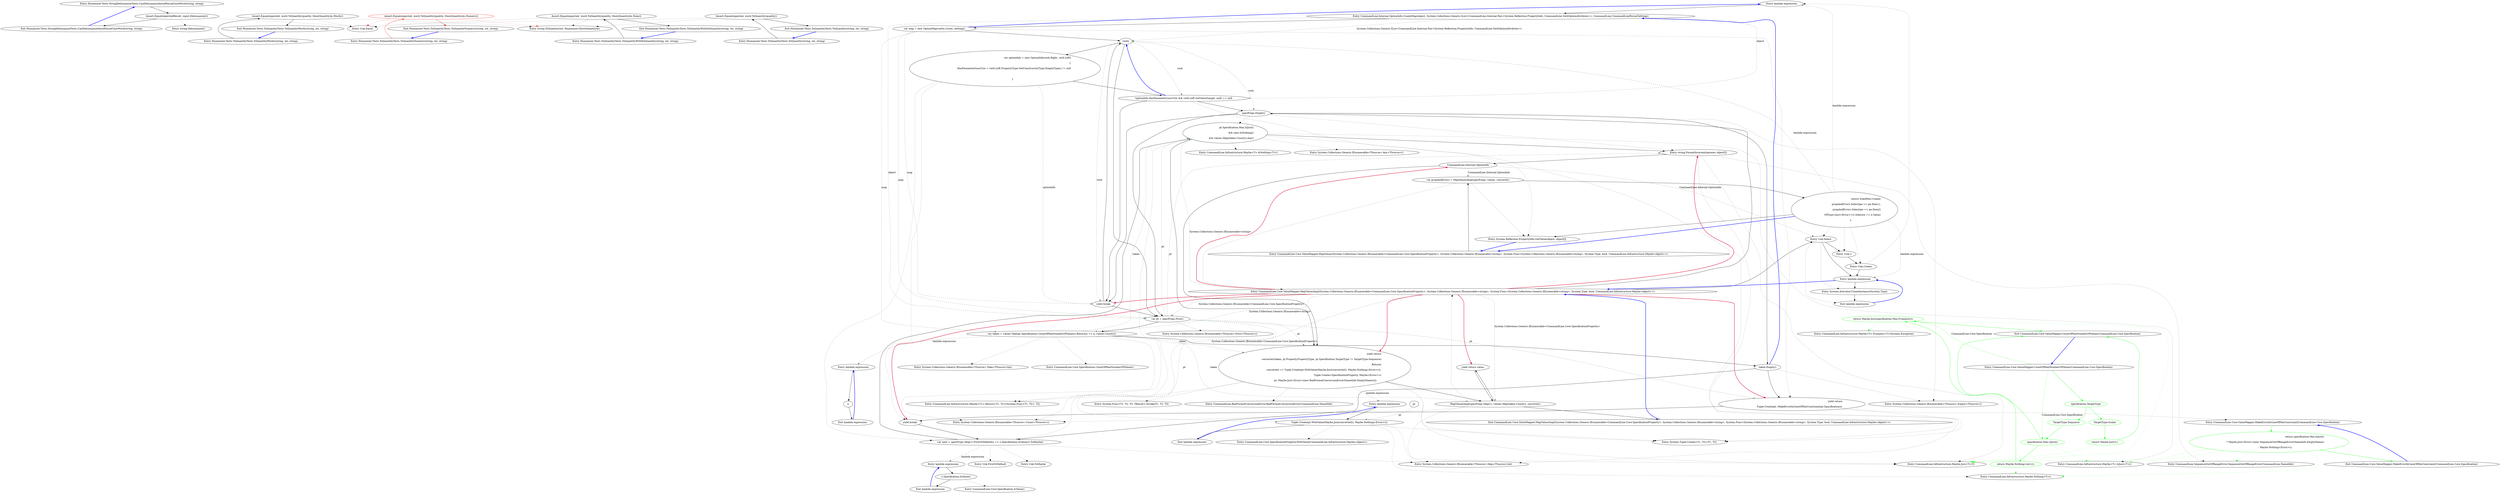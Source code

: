 digraph  {
n0 [label="Entry Humanizer.Tests.StringDehumanizeTests.CanDehumanizeIntoAPascalCaseWord(string, string)", span="16-16", cluster="Humanizer.Tests.StringDehumanizeTests.CanDehumanizeIntoAPascalCaseWord(string, string)"];
n1 [label="Assert.Equal(expectedResult, input.Dehumanize())", span="18-18", cluster="Humanizer.Tests.StringDehumanizeTests.CanDehumanizeIntoAPascalCaseWord(string, string)"];
n2 [label="Exit Humanizer.Tests.StringDehumanizeTests.CanDehumanizeIntoAPascalCaseWord(string, string)", span="16-16", cluster="Humanizer.Tests.StringDehumanizeTests.CanDehumanizeIntoAPascalCaseWord(string, string)"];
n3 [label="Entry string.Dehumanize()", span="14-14", cluster="string.Dehumanize()"];
n4 [label="Entry Unk.Equal", span="", cluster="Unk.Equal"];
m0_11 [label="Entry Humanizer.Tests.ToQuantityTests.ToQuantityWords(string, int, string)", span="72-72", cluster="Humanizer.Tests.ToQuantityTests.ToQuantityWords(string, int, string)", file="SpecificationExtensions.cs"];
m0_12 [label="Assert.Equal(expected, word.ToQuantity(quatity, ShowQuantityAs.Words))", span="74-74", cluster="Humanizer.Tests.ToQuantityTests.ToQuantityWords(string, int, string)", file="SpecificationExtensions.cs"];
m0_13 [label="Exit Humanizer.Tests.ToQuantityTests.ToQuantityWords(string, int, string)", span="72-72", cluster="Humanizer.Tests.ToQuantityTests.ToQuantityWords(string, int, string)", file="SpecificationExtensions.cs"];
m0_8 [label="Entry Humanizer.Tests.ToQuantityTests.ToQuantityNumeric(string, int, string)", span="53-53", cluster="Humanizer.Tests.ToQuantityTests.ToQuantityNumeric(string, int, string)", file="SpecificationExtensions.cs"];
m0_9 [label="Assert.Equal(expected, word.ToQuantity(quatity, ShowQuantityAs.Numeric))", span="56-56", cluster="Humanizer.Tests.ToQuantityTests.ToQuantityNumeric(string, int, string)", color=red, community=0, file="SpecificationExtensions.cs"];
m0_10 [label="Exit Humanizer.Tests.ToQuantityTests.ToQuantityNumeric(string, int, string)", span="53-53", cluster="Humanizer.Tests.ToQuantityTests.ToQuantityNumeric(string, int, string)", file="SpecificationExtensions.cs"];
m0_5 [label="Entry Humanizer.Tests.ToQuantityTests.ToQuantityWithNoQuantity(string, int, string)", span="36-36", cluster="Humanizer.Tests.ToQuantityTests.ToQuantityWithNoQuantity(string, int, string)", file="SpecificationExtensions.cs"];
m0_6 [label="Assert.Equal(expected, word.ToQuantity(quatity, ShowQuantityAs.None))", span="38-38", cluster="Humanizer.Tests.ToQuantityTests.ToQuantityWithNoQuantity(string, int, string)", file="SpecificationExtensions.cs"];
m0_7 [label="Exit Humanizer.Tests.ToQuantityTests.ToQuantityWithNoQuantity(string, int, string)", span="36-36", cluster="Humanizer.Tests.ToQuantityTests.ToQuantityWithNoQuantity(string, int, string)", file="SpecificationExtensions.cs"];
m0_3 [label="Entry string.ToQuantity(int, Humanizer.ShowQuantityAs)", span="25-25", cluster="string.ToQuantity(int, Humanizer.ShowQuantityAs)", file="SpecificationExtensions.cs"];
m0_0 [label="Entry Humanizer.Tests.ToQuantityTests.ToQuantity(string, int, string)", span="19-19", cluster="Humanizer.Tests.ToQuantityTests.ToQuantity(string, int, string)", file="SpecificationExtensions.cs"];
m0_1 [label="Assert.Equal(expected, word.ToQuantity(quatity))", span="21-21", cluster="Humanizer.Tests.ToQuantityTests.ToQuantity(string, int, string)", file="SpecificationExtensions.cs"];
m0_2 [label="Exit Humanizer.Tests.ToQuantityTests.ToQuantity(string, int, string)", span="19-19", cluster="Humanizer.Tests.ToQuantityTests.ToQuantity(string, int, string)", file="SpecificationExtensions.cs"];
m1_11 [label="Entry lambda expression", span="20-20", cluster="lambda expression", file="ValueMapper.cs"];
m1_60 [label="Entry CommandLine.Core.SpecificationProperty.WithValue(CommandLine.Infrastructure.Maybe<object>)", span="18-18", cluster="CommandLine.Core.SpecificationProperty.WithValue(CommandLine.Infrastructure.Maybe<object>)", file="ValueMapper.cs"];
m1_4 [label="Entry CommandLine.Core.ValueMapper.MapValuesImpl(System.Collections.Generic.IEnumerable<CommandLine.Core.SpecificationProperty>, System.Collections.Generic.IEnumerable<string>, System.Func<System.Collections.Generic.IEnumerable<string>, System.Type, bool, CommandLine.Infrastructure.Maybe<object>>)", span="25-25", cluster="CommandLine.Core.ValueMapper.MapValuesImpl(System.Collections.Generic.IEnumerable<CommandLine.Core.SpecificationProperty>, System.Collections.Generic.IEnumerable<string>, System.Func<System.Collections.Generic.IEnumerable<string>, System.Type, bool, CommandLine.Infrastructure.Maybe<object>>)", file="ValueMapper.cs"];
m1_5 [label="Entry Unk.Select", span="", cluster="Unk.Select", file="ValueMapper.cs"];
m1_6 [label="Entry Unk.>", span="", cluster="Unk.>", file="ValueMapper.cs"];
m1_7 [label="Entry Unk.Create", span="", cluster="Unk.Create", file="ValueMapper.cs"];
m1_8 [label="Entry lambda expression", span="19-19", cluster="lambda expression", file="ValueMapper.cs"];
m1_32 [label="Entry System.Collections.Generic.IEnumerable<TSource>.Empty<TSource>()", span="62-62", cluster="System.Collections.Generic.IEnumerable<TSource>.Empty<TSource>()", file="ValueMapper.cs"];
m1_43 [label="Entry CommandLine.Infrastructure.Maybe<T>.IsJust<T>()", span="149-149", cluster="CommandLine.Infrastructure.Maybe<T>.IsJust<T>()", file="ValueMapper.cs"];
m1_34 [label="Entry CommandLine.Core.Specification.CountOfMaxNumberOfValues()", span="67-67", cluster="CommandLine.Core.Specification.CountOfMaxNumberOfValues()", file="ValueMapper.cs"];
m1_25 [label="pt.Specification.Max.IsJust()\r\n                && next.IsNothing()\r\n                && values.Skip(taken.Count()).Any()", span="44-46", cluster="CommandLine.Core.ValueMapper.MapValuesImpl(System.Collections.Generic.IEnumerable<CommandLine.Core.SpecificationProperty>, System.Collections.Generic.IEnumerable<string>, System.Func<System.Collections.Generic.IEnumerable<string>, System.Type, bool, CommandLine.Infrastructure.Maybe<object>>)", file="ValueMapper.cs"];
m1_0 [label="Entry CommandLine.Core.ValueMapper.MapValues(System.Collections.Generic.IEnumerable<CommandLine.Core.SpecificationProperty>, System.Collections.Generic.IEnumerable<string>, System.Func<System.Collections.Generic.IEnumerable<string>, System.Type, bool, CommandLine.Infrastructure.Maybe<object>>)", span="11-11", cluster="CommandLine.Core.ValueMapper.MapValues(System.Collections.Generic.IEnumerable<CommandLine.Core.SpecificationProperty>, System.Collections.Generic.IEnumerable<string>, System.Func<System.Collections.Generic.IEnumerable<string>, System.Type, bool, CommandLine.Infrastructure.Maybe<object>>)", file="ValueMapper.cs"];
m1_1 [label="var propAndErrors = MapValuesImpl(specProps, values, converter)", span="16-16", cluster="CommandLine.Core.ValueMapper.MapValues(System.Collections.Generic.IEnumerable<CommandLine.Core.SpecificationProperty>, System.Collections.Generic.IEnumerable<string>, System.Func<System.Collections.Generic.IEnumerable<string>, System.Type, bool, CommandLine.Infrastructure.Maybe<object>>)", file="ValueMapper.cs"];
m1_2 [label="return StatePair.Create(\r\n                propAndErrors.Select(pe => pe.Item1),\r\n                propAndErrors.Select(pe => pe.Item2)\r\n                    .OfType<Just<Error>>().Select(e => e.Value)\r\n                );", span="18-22", cluster="CommandLine.Core.ValueMapper.MapValues(System.Collections.Generic.IEnumerable<CommandLine.Core.SpecificationProperty>, System.Collections.Generic.IEnumerable<string>, System.Func<System.Collections.Generic.IEnumerable<string>, System.Type, bool, CommandLine.Infrastructure.Maybe<object>>)", file="ValueMapper.cs"];
m1_56 [label="Entry CommandLine.Core.Specification.IsValue()", span="15-15", cluster="CommandLine.Core.Specification.IsValue()", file="ValueMapper.cs"];
m1_71 [label="Entry CommandLine.Infrastructure.Maybe<T>.FromJust<T>(System.Exception)", span="134-134", cluster="CommandLine.Infrastructure.Maybe<T>.FromJust<T>(System.Exception)", file="ValueMapper.cs"];
m1_44 [label="Entry CommandLine.Infrastructure.Maybe<T>.IsNothing<T>()", span="144-144", cluster="CommandLine.Infrastructure.Maybe<T>.IsNothing<T>()", file="ValueMapper.cs"];
m1_42 [label="Entry Unk.ToMaybe", span="", cluster="Unk.ToMaybe", file="ValueMapper.cs"];
m1_46 [label="Entry CommandLine.SequenceOutOfRangeError.SequenceOutOfRangeError(CommandLine.NameInfo)", span="324-324", cluster="CommandLine.SequenceOutOfRangeError.SequenceOutOfRangeError(CommandLine.NameInfo)", file="ValueMapper.cs"];
m1_45 [label="Entry System.Collections.Generic.IEnumerable<TSource>.Any<TSource>()", span="0-0", cluster="System.Collections.Generic.IEnumerable<TSource>.Any<TSource>()", file="ValueMapper.cs"];
m1_39 [label="Entry System.Tuple.Create<T1, T2>(T1, T2)", span="0-0", cluster="System.Tuple.Create<T1, T2>(T1, T2)", file="ValueMapper.cs"];
m1_10 [label="Exit lambda expression", span="19-19", cluster="lambda expression", file="ValueMapper.cs"];
m1_22 [label="yield return\r\n                    Tuple.Create(pt, MakeErrorInCaseOfMinConstraint(pt.Specification));", span="38-39", cluster="CommandLine.Core.ValueMapper.MapValuesImpl(System.Collections.Generic.IEnumerable<CommandLine.Core.SpecificationProperty>, System.Collections.Generic.IEnumerable<string>, System.Func<System.Collections.Generic.IEnumerable<string>, System.Type, bool, CommandLine.Infrastructure.Maybe<object>>)", file="ValueMapper.cs"];
m1_14 [label=verbs, span="68-68", cluster="CommandLine.Internal.OptionInfo.CreateMap(object, System.Collections.Generic.IList<CommandLine.Internal.Pair<System.Reflection.PropertyInfo, CommandLine.VerbOptionAttribute>>, CommandLine.CommandLineParserSettings)", file="ValueMapper.cs"];
m1_58 [label="Tuple.Create(pt.WithValue(Maybe.Just(converted)), Maybe.Nothing<Error>())", span="57-57", cluster="lambda expression", file="ValueMapper.cs"];
m1_57 [label="Entry lambda expression", span="57-57", cluster="lambda expression", file="ValueMapper.cs"];
m1_59 [label="Exit lambda expression", span="57-57", cluster="lambda expression", file="ValueMapper.cs"];
m1_50 [label="Entry lambda expression", span="35-35", cluster="lambda expression", file="ValueMapper.cs"];
m1_53 [label="Entry lambda expression", span="43-43", cluster="lambda expression", file="ValueMapper.cs"];
m1_52 [label="Exit lambda expression", span="35-35", cluster="lambda expression", file="ValueMapper.cs"];
m1_51 [label=n, span="35-35", cluster="lambda expression", file="ValueMapper.cs"];
m1_55 [label="Exit lambda expression", span="43-43", cluster="lambda expression", file="ValueMapper.cs"];
m1_54 [label="s.Specification.IsValue()", span="43-43", cluster="lambda expression", file="ValueMapper.cs"];
m1_9 [label="Entry System.Activator.CreateInstance(System.Type)", span="0-0", cluster="System.Activator.CreateInstance(System.Type)", file="ValueMapper.cs"];
m1_13 [label="var map = new OptionMap(verbs.Count, settings)", span="67-67", cluster="CommandLine.Internal.OptionInfo.CreateMap(object, System.Collections.Generic.IList<CommandLine.Internal.Pair<System.Reflection.PropertyInfo, CommandLine.VerbOptionAttribute>>, CommandLine.CommandLineParserSettings)", file="ValueMapper.cs"];
m1_12 [label="Entry CommandLine.Internal.OptionInfo.CreateMap(object, System.Collections.Generic.IList<CommandLine.Internal.Pair<System.Reflection.PropertyInfo, CommandLine.VerbOptionAttribute>>, CommandLine.CommandLineParserSettings)", span="64-64", cluster="CommandLine.Internal.OptionInfo.CreateMap(object, System.Collections.Generic.IList<CommandLine.Internal.Pair<System.Reflection.PropertyInfo, CommandLine.VerbOptionAttribute>>, CommandLine.CommandLineParserSettings)", file="ValueMapper.cs"];
m1_15 [label="var optionInfo = new OptionInfo(verb.Right, verb.Left)\r\n                    {\r\n                        HasParameterLessCtor = verb.Left.PropertyType.GetConstructor(Type.EmptyTypes) != null\r\n\r\n                    }", span="70-74", cluster="CommandLine.Internal.OptionInfo.CreateMap(object, System.Collections.Generic.IList<CommandLine.Internal.Pair<System.Reflection.PropertyInfo, CommandLine.VerbOptionAttribute>>, CommandLine.CommandLineParserSettings)", file="ValueMapper.cs"];
m1_16 [label="!optionInfo.HasParameterLessCtor && verb.Left.GetValue(target, null) == null", span="75-75", cluster="CommandLine.Internal.OptionInfo.CreateMap(object, System.Collections.Generic.IList<CommandLine.Internal.Pair<System.Reflection.PropertyInfo, CommandLine.VerbOptionAttribute>>, CommandLine.CommandLineParserSettings)", file="ValueMapper.cs"];
m1_3 [label="Entry System.Reflection.PropertyInfo.GetValue(object, object[])", span="0-0", cluster="System.Reflection.PropertyInfo.GetValue(object, object[])", file="ValueMapper.cs"];
m1_40 [label="Entry System.Collections.Generic.IEnumerable<TSource>.Skip<TSource>(int)", span="0-0", cluster="System.Collections.Generic.IEnumerable<TSource>.Skip<TSource>(int)", file="ValueMapper.cs"];
m1_33 [label="Entry System.Collections.Generic.IEnumerable<TSource>.First<TSource>()", span="0-0", cluster="System.Collections.Generic.IEnumerable<TSource>.First<TSource>()", file="ValueMapper.cs"];
m1_37 [label="Entry System.Collections.Generic.IEnumerable<TSource>.Take<TSource>(int)", span="0-0", cluster="System.Collections.Generic.IEnumerable<TSource>.Take<TSource>(int)", file="ValueMapper.cs"];
m1_48 [label="Entry System.Func<T1, T2, T3, TResult>.Invoke(T1, T2, T3)", span="0-0", cluster="System.Func<T1, T2, T3, TResult>.Invoke(T1, T2, T3)", file="ValueMapper.cs"];
m1_38 [label="Entry CommandLine.Core.ValueMapper.MakeErrorInCaseOfMinConstraint(CommandLine.Core.Specification)", span="83-83", cluster="CommandLine.Core.ValueMapper.MakeErrorInCaseOfMinConstraint(CommandLine.Core.Specification)", file="ValueMapper.cs"];
m1_72 [label="return specification.Min.IsJust()\r\n                ? Maybe.Just<Error>(new SequenceOutOfRangeError(NameInfo.EmptyName))\r\n                : Maybe.Nothing<Error>();", span="85-87", cluster="CommandLine.Core.ValueMapper.MakeErrorInCaseOfMinConstraint(CommandLine.Core.Specification)", color=green, community=0, file="ValueMapper.cs"];
m1_73 [label="Exit CommandLine.Core.ValueMapper.MakeErrorInCaseOfMinConstraint(CommandLine.Core.Specification)", span="83-83", cluster="CommandLine.Core.ValueMapper.MakeErrorInCaseOfMinConstraint(CommandLine.Core.Specification)", file="ValueMapper.cs"];
m1_47 [label="Entry CommandLine.Infrastructure.Maybe.Just<T>(T)", span="68-68", cluster="CommandLine.Infrastructure.Maybe.Just<T>(T)", file="ValueMapper.cs"];
m1_49 [label="Entry CommandLine.BadFormatConversionError.BadFormatConversionError(CommandLine.NameInfo)", span="313-313", cluster="CommandLine.BadFormatConversionError.BadFormatConversionError(CommandLine.NameInfo)", file="ValueMapper.cs"];
m1_23 [label="yield break;", span="40-40", cluster="CommandLine.Core.ValueMapper.MapValuesImpl(System.Collections.Generic.IEnumerable<CommandLine.Core.SpecificationProperty>, System.Collections.Generic.IEnumerable<string>, System.Func<System.Collections.Generic.IEnumerable<string>, System.Type, bool, CommandLine.Infrastructure.Maybe<object>>)", file="ValueMapper.cs"];
m1_24 [label="var next = specProps.Skip(1).FirstOrDefault(s => s.Specification.IsValue()).ToMaybe()", span="43-43", cluster="CommandLine.Core.ValueMapper.MapValuesImpl(System.Collections.Generic.IEnumerable<CommandLine.Core.SpecificationProperty>, System.Collections.Generic.IEnumerable<string>, System.Func<System.Collections.Generic.IEnumerable<string>, System.Type, bool, CommandLine.Infrastructure.Maybe<object>>)", file="ValueMapper.cs"];
m1_61 [label="Entry CommandLine.Infrastructure.Maybe.Nothing<T>()", span="63-63", cluster="CommandLine.Infrastructure.Maybe.Nothing<T>()", file="ValueMapper.cs"];
m1_35 [label="Entry System.Collections.Generic.IEnumerable<TSource>.Count<TSource>()", span="0-0", cluster="System.Collections.Generic.IEnumerable<TSource>.Count<TSource>()", file="ValueMapper.cs"];
m1_62 [label="Entry CommandLine.Core.ValueMapper.CountOfMaxNumberOfValues(CommandLine.Core.Specification)", span="67-67", cluster="CommandLine.Core.ValueMapper.CountOfMaxNumberOfValues(CommandLine.Core.Specification)", file="ValueMapper.cs"];
m1_63 [label="specification.TargetType", span="69-69", cluster="CommandLine.Core.ValueMapper.CountOfMaxNumberOfValues(CommandLine.Core.Specification)", color=green, community=0, file="ValueMapper.cs"];
m1_64 [label="TargetType.Scalar", span="71-71", cluster="CommandLine.Core.ValueMapper.CountOfMaxNumberOfValues(CommandLine.Core.Specification)", color=green, community=0, file="ValueMapper.cs"];
m1_66 [label="TargetType.Sequence", span="73-73", cluster="CommandLine.Core.ValueMapper.CountOfMaxNumberOfValues(CommandLine.Core.Specification)", color=green, community=0, file="ValueMapper.cs"];
m1_67 [label="specification.Max.IsJust()", span="74-74", cluster="CommandLine.Core.ValueMapper.CountOfMaxNumberOfValues(CommandLine.Core.Specification)", color=green, community=0, file="ValueMapper.cs"];
m1_68 [label="return Maybe.Just(specification.Max.FromJust());", span="76-76", cluster="CommandLine.Core.ValueMapper.CountOfMaxNumberOfValues(CommandLine.Core.Specification)", color=green, community=0, file="ValueMapper.cs"];
m1_69 [label="return Maybe.Nothing<int>();", span="80-80", cluster="CommandLine.Core.ValueMapper.CountOfMaxNumberOfValues(CommandLine.Core.Specification)", color=green, community=0, file="ValueMapper.cs"];
m1_65 [label="return Maybe.Just(1);", span="72-72", cluster="CommandLine.Core.ValueMapper.CountOfMaxNumberOfValues(CommandLine.Core.Specification)", color=green, community=0, file="ValueMapper.cs"];
m1_70 [label="Exit CommandLine.Core.ValueMapper.CountOfMaxNumberOfValues(CommandLine.Core.Specification)", span="67-67", cluster="CommandLine.Core.ValueMapper.CountOfMaxNumberOfValues(CommandLine.Core.Specification)", file="ValueMapper.cs"];
m1_41 [label="Entry Unk.FirstOrDefault", span="", cluster="Unk.FirstOrDefault", file="ValueMapper.cs"];
m1_19 [label="var pt = specProps.First()", span="34-34", cluster="CommandLine.Core.ValueMapper.MapValuesImpl(System.Collections.Generic.IEnumerable<CommandLine.Core.SpecificationProperty>, System.Collections.Generic.IEnumerable<string>, System.Func<System.Collections.Generic.IEnumerable<string>, System.Type, bool, CommandLine.Infrastructure.Maybe<object>>)", file="ValueMapper.cs"];
m1_18 [label="yield break;", span="32-32", cluster="CommandLine.Core.ValueMapper.MapValuesImpl(System.Collections.Generic.IEnumerable<CommandLine.Core.SpecificationProperty>, System.Collections.Generic.IEnumerable<string>, System.Func<System.Collections.Generic.IEnumerable<string>, System.Type, bool, CommandLine.Infrastructure.Maybe<object>>)", file="ValueMapper.cs"];
m1_20 [label="var taken = values.Take(pt.Specification.CountOfMaxNumberOfValues().Return(n => n, values.Count()))", span="35-35", cluster="CommandLine.Core.ValueMapper.MapValuesImpl(System.Collections.Generic.IEnumerable<CommandLine.Core.SpecificationProperty>, System.Collections.Generic.IEnumerable<string>, System.Func<System.Collections.Generic.IEnumerable<string>, System.Type, bool, CommandLine.Infrastructure.Maybe<object>>)", file="ValueMapper.cs"];
m1_17 [label="specProps.Empty()", span="30-30", cluster="CommandLine.Core.ValueMapper.MapValuesImpl(System.Collections.Generic.IEnumerable<CommandLine.Core.SpecificationProperty>, System.Collections.Generic.IEnumerable<string>, System.Func<System.Collections.Generic.IEnumerable<string>, System.Type, bool, CommandLine.Infrastructure.Maybe<object>>)", file="ValueMapper.cs"];
m1_21 [label="taken.Empty()", span="36-36", cluster="CommandLine.Core.ValueMapper.MapValuesImpl(System.Collections.Generic.IEnumerable<CommandLine.Core.SpecificationProperty>, System.Collections.Generic.IEnumerable<string>, System.Func<System.Collections.Generic.IEnumerable<string>, System.Type, bool, CommandLine.Infrastructure.Maybe<object>>)", file="ValueMapper.cs"];
m1_26 [label="Entry string.FormatInvariant(params object[])", span="58-58", cluster="string.FormatInvariant(params object[])", file="ValueMapper.cs"];
m1_28 [label="yield return\r\n                converter(taken, pt.Property.PropertyType, pt.Specification.TargetType != TargetType.Sequence)\r\n                    .Return(\r\n                        converted => Tuple.Create(pt.WithValue(Maybe.Just(converted)), Maybe.Nothing<Error>()),\r\n                        Tuple.Create<SpecificationProperty, Maybe<Error>>(\r\n                            pt, Maybe.Just<Error>(new BadFormatConversionError(NameInfo.EmptyName))));", span="54-59", cluster="CommandLine.Core.ValueMapper.MapValuesImpl(System.Collections.Generic.IEnumerable<CommandLine.Core.SpecificationProperty>, System.Collections.Generic.IEnumerable<string>, System.Func<System.Collections.Generic.IEnumerable<string>, System.Type, bool, CommandLine.Infrastructure.Maybe<object>>)", file="ValueMapper.cs"];
m1_27 [label="CommandLine.Internal.OptionInfo", span="", cluster="CommandLine.Core.ValueMapper.MapValuesImpl(System.Collections.Generic.IEnumerable<CommandLine.Core.SpecificationProperty>, System.Collections.Generic.IEnumerable<string>, System.Func<System.Collections.Generic.IEnumerable<string>, System.Type, bool, CommandLine.Infrastructure.Maybe<object>>)", file="ValueMapper.cs"];
m1_29 [label="MapValuesImpl(specProps.Skip(1), values.Skip(taken.Count()), converter)", span="61-61", cluster="CommandLine.Core.ValueMapper.MapValuesImpl(System.Collections.Generic.IEnumerable<CommandLine.Core.SpecificationProperty>, System.Collections.Generic.IEnumerable<string>, System.Func<System.Collections.Generic.IEnumerable<string>, System.Type, bool, CommandLine.Infrastructure.Maybe<object>>)", file="ValueMapper.cs"];
m1_30 [label="yield return value;", span="63-63", cluster="CommandLine.Core.ValueMapper.MapValuesImpl(System.Collections.Generic.IEnumerable<CommandLine.Core.SpecificationProperty>, System.Collections.Generic.IEnumerable<string>, System.Func<System.Collections.Generic.IEnumerable<string>, System.Type, bool, CommandLine.Infrastructure.Maybe<object>>)", file="ValueMapper.cs"];
m1_31 [label="Exit CommandLine.Core.ValueMapper.MapValuesImpl(System.Collections.Generic.IEnumerable<CommandLine.Core.SpecificationProperty>, System.Collections.Generic.IEnumerable<string>, System.Func<System.Collections.Generic.IEnumerable<string>, System.Type, bool, CommandLine.Infrastructure.Maybe<object>>)", span="25-25", cluster="CommandLine.Core.ValueMapper.MapValuesImpl(System.Collections.Generic.IEnumerable<CommandLine.Core.SpecificationProperty>, System.Collections.Generic.IEnumerable<string>, System.Func<System.Collections.Generic.IEnumerable<string>, System.Type, bool, CommandLine.Infrastructure.Maybe<object>>)", file="ValueMapper.cs"];
m1_36 [label="Entry CommandLine.Infrastructure.Maybe<T1>.Return<T1, T2>(System.Func<T1, T2>, T2)", span="100-100", cluster="CommandLine.Infrastructure.Maybe<T1>.Return<T1, T2>(System.Func<T1, T2>, T2)", file="ValueMapper.cs"];
m1_74 [label=pt, span="", file="ValueMapper.cs"];
n0 -> n1  [key=0, style=solid];
n1 -> n2  [key=0, style=solid];
n1 -> n3  [key=2, style=dotted];
n1 -> n4  [key=2, style=dotted];
n2 -> n0  [key=0, style=bold, color=blue];
m0_11 -> m0_12  [key=0, style=solid];
m0_12 -> m0_13  [key=0, style=solid];
m0_12 -> m0_3  [key=2, style=dotted];
m0_12 -> n4  [key=2, style=dotted];
m0_13 -> m0_11  [key=0, style=bold, color=blue];
m0_8 -> m0_9  [key=0, style=solid, color=red];
m0_9 -> m0_10  [key=0, style=solid, color=red];
m0_9 -> m0_3  [key=2, style=dotted, color=red];
m0_9 -> n4  [key=2, style=dotted, color=red];
m0_10 -> m0_8  [key=0, style=bold, color=blue];
m0_5 -> m0_6  [key=0, style=solid];
m0_6 -> m0_7  [key=0, style=solid];
m0_6 -> m0_3  [key=2, style=dotted];
m0_6 -> n4  [key=2, style=dotted];
m0_7 -> m0_5  [key=0, style=bold, color=blue];
m0_0 -> m0_1  [key=0, style=solid];
m0_1 -> m0_2  [key=0, style=solid];
m0_1 -> m0_3  [key=2, style=dotted];
m0_1 -> n4  [key=2, style=dotted];
m0_2 -> m0_0  [key=0, style=bold, color=blue];
m1_11 -> m1_12  [key=0, style=solid];
m1_4 -> m1_5  [key=0, style=solid];
m1_4 -> m1_25  [key=1, style=dashed, color=darkseagreen4, label="System.Collections.Generic.IEnumerable<string>"];
m1_4 -> m1_26  [key=0, style=bold, color=crimson];
m1_4 -> m1_28  [key=0, style=bold, color=crimson];
m1_4 -> m1_22  [key=0, style=bold, color=crimson];
m1_4 -> m1_17  [key=0, style=solid];
m1_4 -> m1_18  [key=0, style=bold, color=crimson];
m1_4 -> m1_23  [key=0, style=bold, color=crimson];
m1_4 -> m1_27  [key=0, style=bold, color=crimson];
m1_4 -> m1_30  [key=0, style=bold, color=crimson];
m1_4 -> m1_19  [key=1, style=dashed, color=darkseagreen4, label="System.Collections.Generic.IEnumerable<CommandLine.Core.SpecificationProperty>"];
m1_4 -> m1_20  [key=1, style=dashed, color=darkseagreen4, label="System.Collections.Generic.IEnumerable<string>"];
m1_4 -> m1_24  [key=1, style=dashed, color=darkseagreen4, label="System.Collections.Generic.IEnumerable<CommandLine.Core.SpecificationProperty>"];
m1_4 -> m1_29  [key=1, style=dashed, color=darkseagreen4, label="System.Collections.Generic.IEnumerable<CommandLine.Core.SpecificationProperty>"];
m1_5 -> m1_6  [key=0, style=solid];
m1_5 -> m1_8  [key=0, style=solid];
m1_5 -> m1_9  [key=2, style=dotted];
m1_5 -> m1_10  [key=2, style=dotted];
m1_6 -> m1_7  [key=0, style=solid];
m1_7 -> m1_8  [key=0, style=solid];
m1_7 -> m1_11  [key=2, style=dotted];
m1_8 -> m1_4  [key=0, style=bold, color=blue];
m1_8 -> m1_9  [key=0, style=solid];
m1_25 -> m1_43  [key=2, style=dotted];
m1_25 -> m1_26  [key=0, style=solid];
m1_25 -> m1_28  [key=0, style=solid];
m1_25 -> m1_44  [key=2, style=dotted];
m1_25 -> m1_35  [key=2, style=dotted];
m1_25 -> m1_40  [key=2, style=dotted];
m1_25 -> m1_45  [key=2, style=dotted];
m1_0 -> m1_1  [key=0, style=solid];
m1_1 -> m1_2  [key=0, style=solid];
m1_1 -> m1_3  [key=2, style=dotted];
m1_1 -> m1_4  [key=2, style=dotted];
m1_2 -> m1_0  [key=0, style=bold, color=blue];
m1_2 -> m1_3  [key=0, style=solid];
m1_2 -> m1_5  [key=2, style=dotted];
m1_2 -> m1_6  [key=2, style=dotted];
m1_2 -> m1_7  [key=2, style=dotted];
m1_2 -> m1_8  [key=1, style=dashed, color=darkseagreen4, label="lambda expression"];
m1_2 -> m1_11  [key=1, style=dashed, color=darkseagreen4, label="lambda expression"];
m1_2 -> m1_14  [key=1, style=dashed, color=darkseagreen4, label="lambda expression"];
m1_10 -> m1_8  [key=0, style=bold, color=blue];
m1_22 -> m1_38  [key=2, style=dotted];
m1_22 -> m1_23  [key=0, style=solid];
m1_22 -> m1_39  [key=2, style=dotted];
m1_14 -> m1_15  [key=0, style=solid];
m1_14 -> m1_19  [key=0, style=solid];
m1_14 -> m1_16  [key=1, style=dashed, color=darkseagreen4, label=verb];
m1_14 -> m1_17  [key=1, style=dashed, color=darkseagreen4, label=verb];
m1_14 -> m1_18  [key=1, style=dashed, color=darkseagreen4, label=verb];
m1_58 -> m1_47  [key=2, style=dotted];
m1_58 -> m1_61  [key=2, style=dotted];
m1_58 -> m1_59  [key=0, style=solid];
m1_58 -> m1_60  [key=2, style=dotted];
m1_58 -> m1_39  [key=2, style=dotted];
m1_57 -> m1_58  [key=0, style=solid];
m1_59 -> m1_57  [key=0, style=bold, color=blue];
m1_50 -> m1_51  [key=0, style=solid];
m1_53 -> m1_54  [key=0, style=solid];
m1_52 -> m1_50  [key=0, style=bold, color=blue];
m1_51 -> m1_52  [key=0, style=solid];
m1_55 -> m1_53  [key=0, style=bold, color=blue];
m1_54 -> m1_55  [key=0, style=solid];
m1_54 -> m1_56  [key=2, style=dotted];
m1_9 -> m1_10  [key=0, style=solid];
m1_13 -> m1_11  [key=0, style=bold, color=blue];
m1_13 -> m1_14  [key=0, style=solid];
m1_13 -> m1_22  [key=2, style=dotted];
m1_13 -> m1_18  [key=1, style=dashed, color=darkseagreen4, label=map];
m1_13 -> m1_19  [key=1, style=dashed, color=darkseagreen4, label=map];
m1_13 -> m1_20  [key=1, style=dashed, color=darkseagreen4, label=map];
m1_12 -> m1_13  [key=0, style=solid];
m1_12 -> m1_14  [key=1, style=dashed, color=darkseagreen4, label="System.Collections.Generic.IList<CommandLine.Internal.Pair<System.Reflection.PropertyInfo, CommandLine.VerbOptionAttribute>>"];
m1_12 -> m1_16  [key=1, style=dashed, color=darkseagreen4, label=object];
m1_12 -> m1_19  [key=1, style=dashed, color=darkseagreen4, label=object];
m1_15 -> m1_16  [key=0, style=solid];
m1_15 -> m1_23  [key=2, style=dotted];
m1_15 -> m1_24  [key=2, style=dotted];
m1_15 -> m1_18  [key=1, style=dashed, color=darkseagreen4, label=optionInfo];
m1_16 -> m1_14  [key=0, style=bold, color=blue];
m1_16 -> m1_17  [key=0, style=solid];
m1_16 -> m1_18  [key=0, style=solid];
m1_16 -> m1_3  [key=2, style=dotted];
m1_3 -> m1_0  [key=0, style=bold, color=blue];
m1_38 -> m1_72  [key=0, style=solid, color=green];
m1_72 -> m1_73  [key=0, style=solid, color=green];
m1_72 -> m1_43  [key=2, style=dotted, color=green];
m1_72 -> m1_46  [key=2, style=dotted, color=green];
m1_72 -> m1_47  [key=2, style=dotted, color=green];
m1_72 -> m1_61  [key=2, style=dotted, color=green];
m1_73 -> m1_38  [key=0, style=bold, color=blue];
m1_23 -> m1_24  [key=0, style=solid];
m1_24 -> m1_25  [key=0, style=solid];
m1_24 -> m1_40  [key=2, style=dotted];
m1_24 -> m1_41  [key=2, style=dotted];
m1_24 -> m1_42  [key=2, style=dotted];
m1_24 -> m1_53  [key=1, style=dashed, color=darkseagreen4, label="lambda expression"];
m1_62 -> m1_63  [key=0, style=solid, color=green];
m1_62 -> m1_67  [key=1, style=dashed, color=green, label="CommandLine.Core.Specification"];
m1_62 -> m1_68  [key=1, style=dashed, color=green, label="CommandLine.Core.Specification"];
m1_63 -> m1_64  [key=0, style=solid, color=green];
m1_63 -> m1_66  [key=0, style=solid, color=green];
m1_64 -> m1_65  [key=0, style=solid, color=green];
m1_66 -> m1_67  [key=0, style=solid, color=green];
m1_67 -> m1_68  [key=0, style=solid, color=green];
m1_67 -> m1_69  [key=0, style=solid, color=green];
m1_67 -> m1_43  [key=2, style=dotted, color=green];
m1_68 -> m1_70  [key=0, style=solid, color=green];
m1_68 -> m1_71  [key=2, style=dotted, color=green];
m1_68 -> m1_47  [key=2, style=dotted, color=green];
m1_69 -> m1_70  [key=0, style=solid, color=green];
m1_69 -> m1_61  [key=2, style=dotted, color=green];
m1_65 -> m1_70  [key=0, style=solid, color=green];
m1_65 -> m1_47  [key=2, style=dotted, color=green];
m1_70 -> m1_62  [key=0, style=bold, color=blue];
m1_19 -> m1_20  [key=0, style=solid];
m1_19 -> m1_25  [key=1, style=dashed, color=darkseagreen4, label=pt];
m1_19 -> m1_26  [key=1, style=dashed, color=darkseagreen4, label=pt];
m1_19 -> m1_28  [key=1, style=dashed, color=darkseagreen4, label=pt];
m1_19 -> m1_58  [key=1, style=dashed, color=darkseagreen4, label=pt];
m1_19 -> m1_22  [key=1, style=dashed, color=darkseagreen4, label=pt];
m1_19 -> m1_33  [key=2, style=dotted];
m1_18 -> m1_14  [key=0, style=solid];
m1_18 -> m1_19  [key=0, style=solid];
m1_20 -> m1_21  [key=0, style=solid];
m1_20 -> m1_25  [key=1, style=dashed, color=darkseagreen4, label=taken];
m1_20 -> m1_28  [key=1, style=dashed, color=darkseagreen4, label=taken];
m1_20 -> m1_34  [key=2, style=dotted];
m1_20 -> m1_35  [key=2, style=dotted];
m1_20 -> m1_36  [key=2, style=dotted];
m1_20 -> m1_37  [key=2, style=dotted];
m1_20 -> m1_50  [key=1, style=dashed, color=darkseagreen4, label="lambda expression"];
m1_20 -> m1_29  [key=1, style=dashed, color=darkseagreen4, label=taken];
m1_17 -> m1_21  [key=0, style=solid];
m1_17 -> m1_25  [key=2, style=dotted];
m1_17 -> m1_26  [key=2, style=dotted];
m1_17 -> m1_19  [key=0, style=solid];
m1_17 -> m1_18  [key=0, style=solid];
m1_17 -> m1_32  [key=2, style=dotted];
m1_21 -> m1_12  [key=0, style=bold, color=blue];
m1_21 -> m1_22  [key=0, style=solid];
m1_21 -> m1_24  [key=0, style=solid];
m1_21 -> m1_32  [key=2, style=dotted];
m1_26 -> m1_47  [key=2, style=dotted];
m1_26 -> m1_46  [key=2, style=dotted];
m1_26 -> m1_27  [key=0, style=solid];
m1_26 -> m1_39  [key=2, style=dotted];
m1_28 -> m1_47  [key=2, style=dotted];
m1_28 -> m1_29  [key=0, style=solid];
m1_28 -> m1_48  [key=2, style=dotted];
m1_28 -> m1_49  [key=2, style=dotted];
m1_28 -> m1_39  [key=2, style=dotted];
m1_28 -> m1_36  [key=2, style=dotted];
m1_28 -> m1_57  [key=1, style=dashed, color=darkseagreen4, label="lambda expression"];
m1_27 -> m1_28  [key=0, style=solid];
m1_27 -> m1_1  [key=1, style=dashed, color=darkseagreen4, label="CommandLine.Internal.OptionInfo"];
m1_27 -> m1_5  [key=1, style=dashed, color=darkseagreen4, label="CommandLine.Internal.OptionInfo"];
m1_29 -> m1_4  [key=2, style=dotted];
m1_29 -> m1_35  [key=2, style=dotted];
m1_29 -> m1_40  [key=2, style=dotted];
m1_29 -> m1_30  [key=0, style=solid];
m1_29 -> m1_31  [key=0, style=solid];
m1_30 -> m1_29  [key=0, style=solid];
m1_31 -> m1_4  [key=0, style=bold, color=blue];
m1_74 -> m1_58  [key=1, style=dashed, color=darkseagreen4, label=pt];
}

